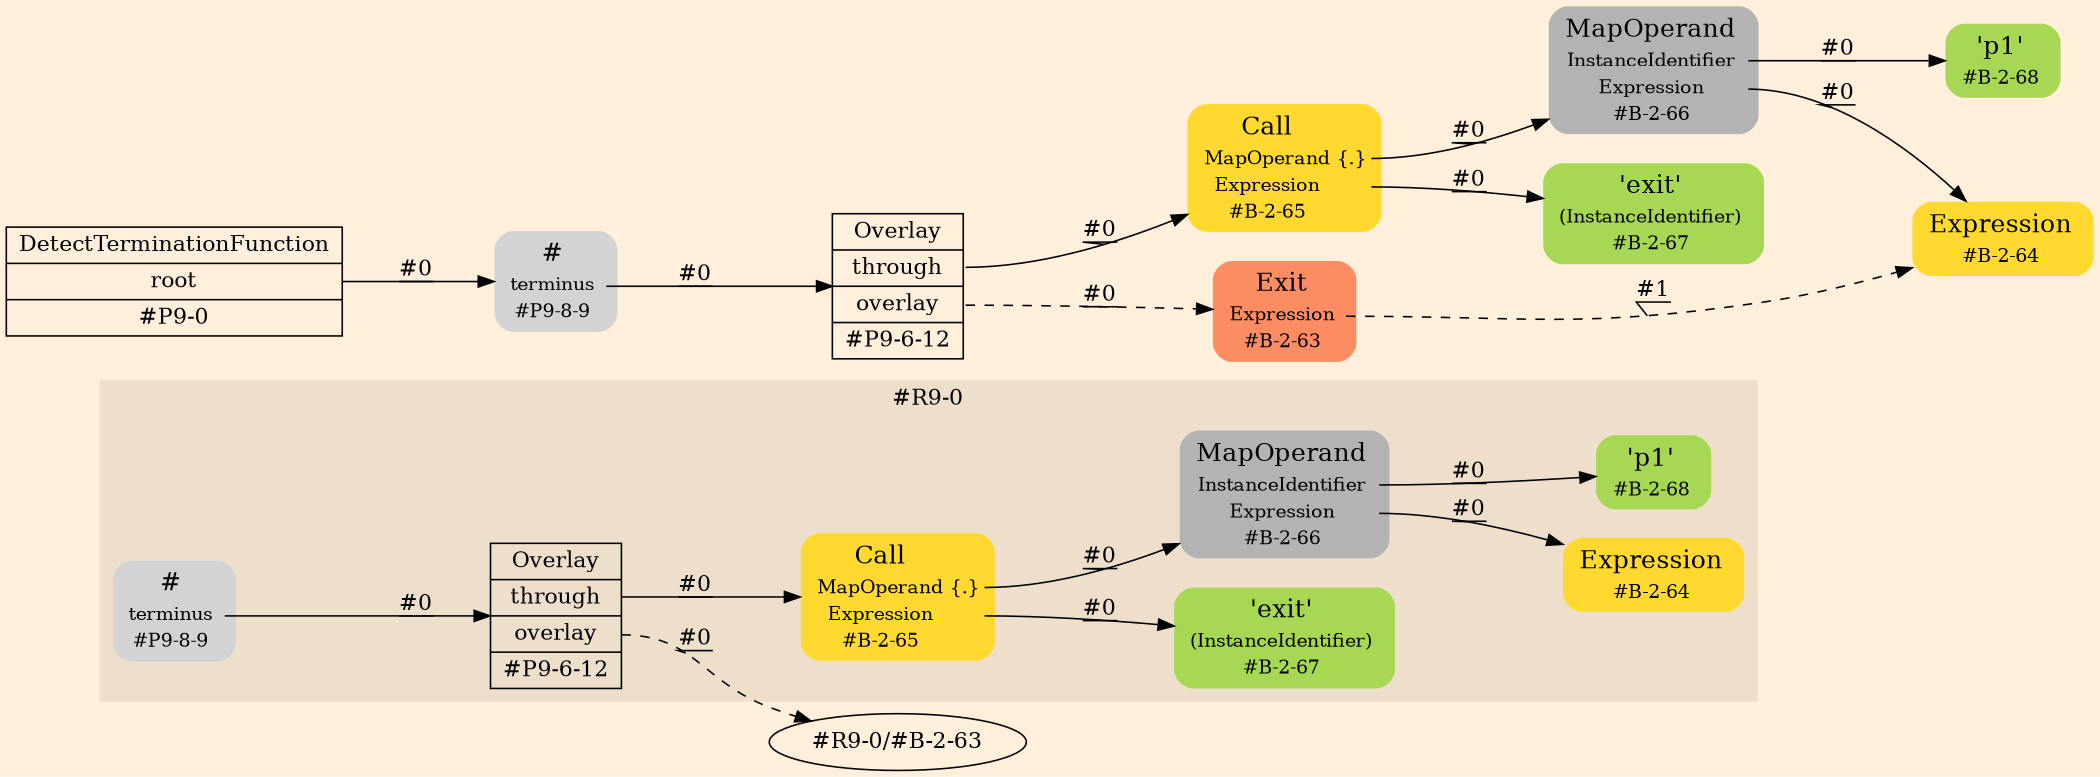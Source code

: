 digraph Inferno {
graph [
rankdir = "LR"
ranksep = 1.0
size = "14,20"
bgcolor = antiquewhite1
color = black
fontcolor = black
];
node [
];
subgraph "cluster#R9-0" {
label = "#R9-0"
style = "filled"
color = antiquewhite2
"#R9-0/#P9-6-12" [
shape = "record"
fillcolor = antiquewhite2
label = "<fixed> Overlay | <port0> through | <port1> overlay | <port2> #P9-6-12"
style = "filled"
fontsize = "14"
color = black
fontcolor = black
];
"#R9-0/#B-2-64" [
shape = "plaintext"
fillcolor = "/set28/6"
label = <<TABLE BORDER="0" CELLBORDER="0" CELLSPACING="0">
 <TR>
  <TD><FONT POINT-SIZE="16.0">Expression</FONT></TD>
  <TD></TD>
 </TR>
 <TR>
  <TD>#B-2-64</TD>
  <TD PORT="port0"></TD>
 </TR>
</TABLE>>
style = "rounded,filled"
fontsize = "12"
];
"#R9-0/#B-2-65" [
shape = "plaintext"
fillcolor = "/set28/6"
label = <<TABLE BORDER="0" CELLBORDER="0" CELLSPACING="0">
 <TR>
  <TD><FONT POINT-SIZE="16.0">Call</FONT></TD>
  <TD></TD>
 </TR>
 <TR>
  <TD>MapOperand</TD>
  <TD PORT="port0">{.}</TD>
 </TR>
 <TR>
  <TD>Expression</TD>
  <TD PORT="port1"></TD>
 </TR>
 <TR>
  <TD>#B-2-65</TD>
  <TD PORT="port2"></TD>
 </TR>
</TABLE>>
style = "rounded,filled"
fontsize = "12"
];
"#R9-0/#B-2-66" [
shape = "plaintext"
fillcolor = "/set28/8"
label = <<TABLE BORDER="0" CELLBORDER="0" CELLSPACING="0">
 <TR>
  <TD><FONT POINT-SIZE="16.0">MapOperand</FONT></TD>
  <TD></TD>
 </TR>
 <TR>
  <TD>InstanceIdentifier</TD>
  <TD PORT="port0"></TD>
 </TR>
 <TR>
  <TD>Expression</TD>
  <TD PORT="port1"></TD>
 </TR>
 <TR>
  <TD>#B-2-66</TD>
  <TD PORT="port2"></TD>
 </TR>
</TABLE>>
style = "rounded,filled"
fontsize = "12"
];
"#R9-0/#B-2-67" [
shape = "plaintext"
fillcolor = "/set28/5"
label = <<TABLE BORDER="0" CELLBORDER="0" CELLSPACING="0">
 <TR>
  <TD><FONT POINT-SIZE="16.0">'exit'</FONT></TD>
  <TD></TD>
 </TR>
 <TR>
  <TD>(InstanceIdentifier)</TD>
  <TD PORT="port0"></TD>
 </TR>
 <TR>
  <TD>#B-2-67</TD>
  <TD PORT="port1"></TD>
 </TR>
</TABLE>>
style = "rounded,filled"
fontsize = "12"
];
"#R9-0/#P9-8-9" [
shape = "plaintext"
label = <<TABLE BORDER="0" CELLBORDER="0" CELLSPACING="0">
 <TR>
  <TD><FONT POINT-SIZE="16.0">#</FONT></TD>
  <TD></TD>
 </TR>
 <TR>
  <TD>terminus</TD>
  <TD PORT="port0"></TD>
 </TR>
 <TR>
  <TD>#P9-8-9</TD>
  <TD PORT="port1"></TD>
 </TR>
</TABLE>>
style = "rounded,filled"
fontsize = "12"
];
"#R9-0/#B-2-68" [
shape = "plaintext"
fillcolor = "/set28/5"
label = <<TABLE BORDER="0" CELLBORDER="0" CELLSPACING="0">
 <TR>
  <TD><FONT POINT-SIZE="16.0">'p1'</FONT></TD>
  <TD></TD>
 </TR>
 <TR>
  <TD>#B-2-68</TD>
  <TD PORT="port0"></TD>
 </TR>
</TABLE>>
style = "rounded,filled"
fontsize = "12"
];
}
"#R9-0/#P9-6-12":port0 -> "#R9-0/#B-2-65" [style="solid"
label = "#0"
decorate = true
color = black
fontcolor = black
];
"#R9-0/#P9-6-12":port1 -> "#R9-0/#B-2-63" [style="dashed"
label = "#0"
decorate = true
color = black
fontcolor = black
];
"#R9-0/#B-2-65":port0 -> "#R9-0/#B-2-66" [style="solid"
label = "#0"
decorate = true
color = black
fontcolor = black
];
"#R9-0/#B-2-65":port1 -> "#R9-0/#B-2-67" [style="solid"
label = "#0"
decorate = true
color = black
fontcolor = black
];
"#R9-0/#B-2-66":port0 -> "#R9-0/#B-2-68" [style="solid"
label = "#0"
decorate = true
color = black
fontcolor = black
];
"#R9-0/#B-2-66":port1 -> "#R9-0/#B-2-64" [style="solid"
label = "#0"
decorate = true
color = black
fontcolor = black
];
"#R9-0/#P9-8-9":port0 -> "#R9-0/#P9-6-12" [style="solid"
label = "#0"
decorate = true
color = black
fontcolor = black
];
"CR#P9-0" [
shape = "record"
fillcolor = antiquewhite1
label = "<fixed> DetectTerminationFunction | <port0> root | <port1> #P9-0"
style = "filled"
fontsize = "14"
color = black
fontcolor = black
];
"#P9-8-9" [
shape = "plaintext"
label = <<TABLE BORDER="0" CELLBORDER="0" CELLSPACING="0">
 <TR>
  <TD><FONT POINT-SIZE="16.0">#</FONT></TD>
  <TD></TD>
 </TR>
 <TR>
  <TD>terminus</TD>
  <TD PORT="port0"></TD>
 </TR>
 <TR>
  <TD>#P9-8-9</TD>
  <TD PORT="port1"></TD>
 </TR>
</TABLE>>
style = "rounded,filled"
fontsize = "12"
];
"#P9-6-12" [
shape = "record"
fillcolor = antiquewhite1
label = "<fixed> Overlay | <port0> through | <port1> overlay | <port2> #P9-6-12"
style = "filled"
fontsize = "14"
color = black
fontcolor = black
];
"#B-2-65" [
shape = "plaintext"
fillcolor = "/set28/6"
label = <<TABLE BORDER="0" CELLBORDER="0" CELLSPACING="0">
 <TR>
  <TD><FONT POINT-SIZE="16.0">Call</FONT></TD>
  <TD></TD>
 </TR>
 <TR>
  <TD>MapOperand</TD>
  <TD PORT="port0">{.}</TD>
 </TR>
 <TR>
  <TD>Expression</TD>
  <TD PORT="port1"></TD>
 </TR>
 <TR>
  <TD>#B-2-65</TD>
  <TD PORT="port2"></TD>
 </TR>
</TABLE>>
style = "rounded,filled"
fontsize = "12"
];
"#B-2-66" [
shape = "plaintext"
fillcolor = "/set28/8"
label = <<TABLE BORDER="0" CELLBORDER="0" CELLSPACING="0">
 <TR>
  <TD><FONT POINT-SIZE="16.0">MapOperand</FONT></TD>
  <TD></TD>
 </TR>
 <TR>
  <TD>InstanceIdentifier</TD>
  <TD PORT="port0"></TD>
 </TR>
 <TR>
  <TD>Expression</TD>
  <TD PORT="port1"></TD>
 </TR>
 <TR>
  <TD>#B-2-66</TD>
  <TD PORT="port2"></TD>
 </TR>
</TABLE>>
style = "rounded,filled"
fontsize = "12"
];
"#B-2-68" [
shape = "plaintext"
fillcolor = "/set28/5"
label = <<TABLE BORDER="0" CELLBORDER="0" CELLSPACING="0">
 <TR>
  <TD><FONT POINT-SIZE="16.0">'p1'</FONT></TD>
  <TD></TD>
 </TR>
 <TR>
  <TD>#B-2-68</TD>
  <TD PORT="port0"></TD>
 </TR>
</TABLE>>
style = "rounded,filled"
fontsize = "12"
];
"#B-2-64" [
shape = "plaintext"
fillcolor = "/set28/6"
label = <<TABLE BORDER="0" CELLBORDER="0" CELLSPACING="0">
 <TR>
  <TD><FONT POINT-SIZE="16.0">Expression</FONT></TD>
  <TD></TD>
 </TR>
 <TR>
  <TD>#B-2-64</TD>
  <TD PORT="port0"></TD>
 </TR>
</TABLE>>
style = "rounded,filled"
fontsize = "12"
];
"#B-2-67" [
shape = "plaintext"
fillcolor = "/set28/5"
label = <<TABLE BORDER="0" CELLBORDER="0" CELLSPACING="0">
 <TR>
  <TD><FONT POINT-SIZE="16.0">'exit'</FONT></TD>
  <TD></TD>
 </TR>
 <TR>
  <TD>(InstanceIdentifier)</TD>
  <TD PORT="port0"></TD>
 </TR>
 <TR>
  <TD>#B-2-67</TD>
  <TD PORT="port1"></TD>
 </TR>
</TABLE>>
style = "rounded,filled"
fontsize = "12"
];
"#B-2-63" [
shape = "plaintext"
fillcolor = "/set28/2"
label = <<TABLE BORDER="0" CELLBORDER="0" CELLSPACING="0">
 <TR>
  <TD><FONT POINT-SIZE="16.0">Exit</FONT></TD>
  <TD></TD>
 </TR>
 <TR>
  <TD>Expression</TD>
  <TD PORT="port0"></TD>
 </TR>
 <TR>
  <TD>#B-2-63</TD>
  <TD PORT="port1"></TD>
 </TR>
</TABLE>>
style = "rounded,filled"
fontsize = "12"
];
"CR#P9-0":port0 -> "#P9-8-9" [style="solid"
label = "#0"
decorate = true
color = black
fontcolor = black
];
"#P9-8-9":port0 -> "#P9-6-12" [style="solid"
label = "#0"
decorate = true
color = black
fontcolor = black
];
"#P9-6-12":port0 -> "#B-2-65" [style="solid"
label = "#0"
decorate = true
color = black
fontcolor = black
];
"#P9-6-12":port1 -> "#B-2-63" [style="dashed"
label = "#0"
decorate = true
color = black
fontcolor = black
];
"#B-2-65":port0 -> "#B-2-66" [style="solid"
label = "#0"
decorate = true
color = black
fontcolor = black
];
"#B-2-65":port1 -> "#B-2-67" [style="solid"
label = "#0"
decorate = true
color = black
fontcolor = black
];
"#B-2-66":port0 -> "#B-2-68" [style="solid"
label = "#0"
decorate = true
color = black
fontcolor = black
];
"#B-2-66":port1 -> "#B-2-64" [style="solid"
label = "#0"
decorate = true
color = black
fontcolor = black
];
"#B-2-63":port0 -> "#B-2-64" [style="dashed"
label = "#1"
decorate = true
color = black
fontcolor = black
];
}
